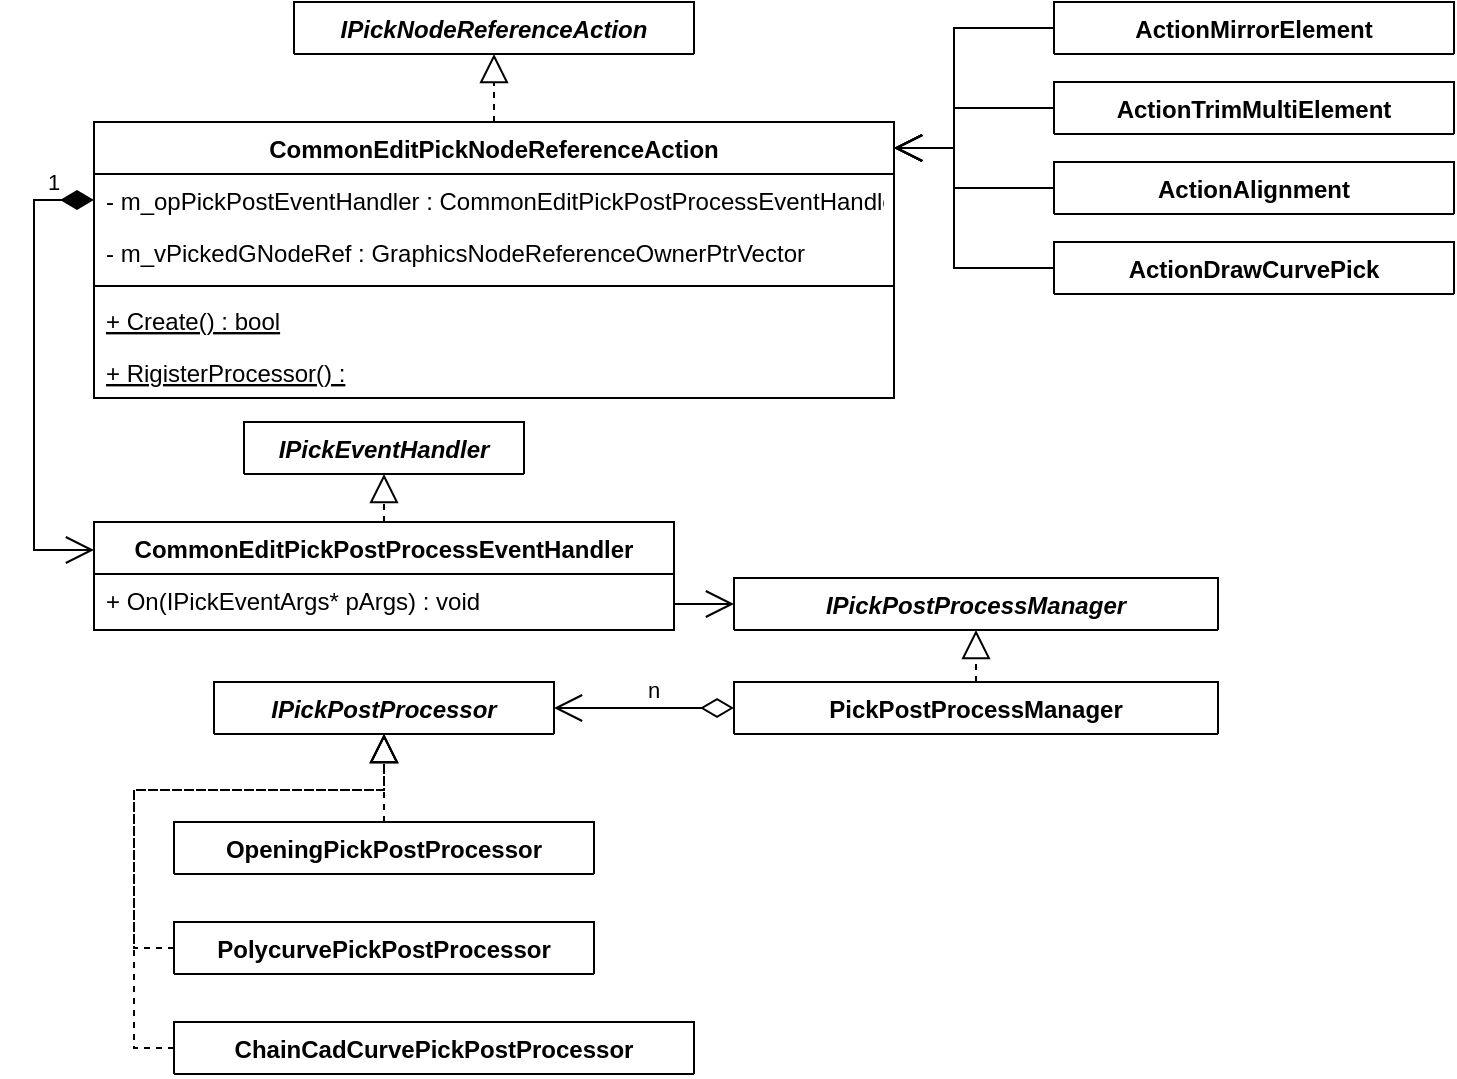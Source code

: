 <mxfile version="15.5.6" type="github" pages="2">
  <diagram id="C5RBs43oDa-KdzZeNtuy" name="Page-1">
    <mxGraphModel dx="1185" dy="623" grid="1" gridSize="10" guides="1" tooltips="1" connect="1" arrows="1" fold="1" page="1" pageScale="1" pageWidth="827" pageHeight="1169" math="0" shadow="0">
      <root>
        <mxCell id="WIyWlLk6GJQsqaUBKTNV-0" />
        <mxCell id="WIyWlLk6GJQsqaUBKTNV-1" parent="WIyWlLk6GJQsqaUBKTNV-0" />
        <mxCell id="zkfFHV4jXpPFQw0GAbJ--0" value="IPickNodeReferenceAction" style="swimlane;fontStyle=3;align=center;verticalAlign=top;childLayout=stackLayout;horizontal=1;startSize=26;horizontalStack=0;resizeParent=1;resizeLast=0;collapsible=1;marginBottom=0;rounded=0;shadow=0;strokeWidth=1;" parent="WIyWlLk6GJQsqaUBKTNV-1" vertex="1" collapsed="1">
          <mxGeometry x="180" y="120" width="200" height="26" as="geometry">
            <mxRectangle x="220" y="120" width="160" height="138" as="alternateBounds" />
          </mxGeometry>
        </mxCell>
        <mxCell id="zkfFHV4jXpPFQw0GAbJ--1" value="Name" style="text;align=left;verticalAlign=top;spacingLeft=4;spacingRight=4;overflow=hidden;rotatable=0;points=[[0,0.5],[1,0.5]];portConstraint=eastwest;" parent="zkfFHV4jXpPFQw0GAbJ--0" vertex="1">
          <mxGeometry y="26" width="200" height="26" as="geometry" />
        </mxCell>
        <mxCell id="zkfFHV4jXpPFQw0GAbJ--4" value="" style="line;html=1;strokeWidth=1;align=left;verticalAlign=middle;spacingTop=-1;spacingLeft=3;spacingRight=3;rotatable=0;labelPosition=right;points=[];portConstraint=eastwest;" parent="zkfFHV4jXpPFQw0GAbJ--0" vertex="1">
          <mxGeometry y="52" width="200" height="8" as="geometry" />
        </mxCell>
        <mxCell id="zkfFHV4jXpPFQw0GAbJ--5" value="Purchase Parking Pass" style="text;align=left;verticalAlign=top;spacingLeft=4;spacingRight=4;overflow=hidden;rotatable=0;points=[[0,0.5],[1,0.5]];portConstraint=eastwest;" parent="zkfFHV4jXpPFQw0GAbJ--0" vertex="1">
          <mxGeometry y="60" width="200" height="26" as="geometry" />
        </mxCell>
        <mxCell id="zkfFHV4jXpPFQw0GAbJ--6" value="CommonEditPickNodeReferenceAction" style="swimlane;fontStyle=1;align=center;verticalAlign=top;childLayout=stackLayout;horizontal=1;startSize=26;horizontalStack=0;resizeParent=1;resizeLast=0;collapsible=1;marginBottom=0;rounded=0;shadow=0;strokeWidth=1;" parent="WIyWlLk6GJQsqaUBKTNV-1" vertex="1">
          <mxGeometry x="80" y="180" width="400" height="138" as="geometry">
            <mxRectangle x="200" y="220" width="200" height="26" as="alternateBounds" />
          </mxGeometry>
        </mxCell>
        <mxCell id="zkfFHV4jXpPFQw0GAbJ--7" value="- m_opPickPostEventHandler : CommonEditPickPostProcessEventHandler" style="text;align=left;verticalAlign=top;spacingLeft=4;spacingRight=4;overflow=hidden;rotatable=0;points=[[0,0.5],[1,0.5]];portConstraint=eastwest;" parent="zkfFHV4jXpPFQw0GAbJ--6" vertex="1">
          <mxGeometry y="26" width="400" height="26" as="geometry" />
        </mxCell>
        <mxCell id="J0oaYAPU_-L1v4bQVUA5-4" value="- m_vPickedGNodeRef : GraphicsNodeReferenceOwnerPtrVector" style="text;align=left;verticalAlign=top;spacingLeft=4;spacingRight=4;overflow=hidden;rotatable=0;points=[[0,0.5],[1,0.5]];portConstraint=eastwest;" vertex="1" parent="zkfFHV4jXpPFQw0GAbJ--6">
          <mxGeometry y="52" width="400" height="26" as="geometry" />
        </mxCell>
        <mxCell id="zkfFHV4jXpPFQw0GAbJ--9" value="" style="line;html=1;strokeWidth=1;align=left;verticalAlign=middle;spacingTop=-1;spacingLeft=3;spacingRight=3;rotatable=0;labelPosition=right;points=[];portConstraint=eastwest;" parent="zkfFHV4jXpPFQw0GAbJ--6" vertex="1">
          <mxGeometry y="78" width="400" height="8" as="geometry" />
        </mxCell>
        <mxCell id="zkfFHV4jXpPFQw0GAbJ--10" value="+ Create() : bool" style="text;align=left;verticalAlign=top;spacingLeft=4;spacingRight=4;overflow=hidden;rotatable=0;points=[[0,0.5],[1,0.5]];portConstraint=eastwest;fontStyle=4" parent="zkfFHV4jXpPFQw0GAbJ--6" vertex="1">
          <mxGeometry y="86" width="400" height="26" as="geometry" />
        </mxCell>
        <mxCell id="Ch3S9O3G6ZBDTfe2Ftq7-0" value="+ RigisterProcessor() : " style="text;align=left;verticalAlign=top;spacingLeft=4;spacingRight=4;overflow=hidden;rotatable=0;points=[[0,0.5],[1,0.5]];portConstraint=eastwest;fontStyle=4" vertex="1" parent="zkfFHV4jXpPFQw0GAbJ--6">
          <mxGeometry y="112" width="400" height="26" as="geometry" />
        </mxCell>
        <mxCell id="zkfFHV4jXpPFQw0GAbJ--13" value="IPickPostProcessor" style="swimlane;fontStyle=3;align=center;verticalAlign=top;childLayout=stackLayout;horizontal=1;startSize=26;horizontalStack=0;resizeParent=1;resizeLast=0;collapsible=1;marginBottom=0;rounded=0;shadow=0;strokeWidth=1;" parent="WIyWlLk6GJQsqaUBKTNV-1" vertex="1" collapsed="1">
          <mxGeometry x="140" y="460" width="170" height="26" as="geometry">
            <mxRectangle x="330" y="360" width="160" height="70" as="alternateBounds" />
          </mxGeometry>
        </mxCell>
        <mxCell id="zkfFHV4jXpPFQw0GAbJ--14" value="Salary" style="text;align=left;verticalAlign=top;spacingLeft=4;spacingRight=4;overflow=hidden;rotatable=0;points=[[0,0.5],[1,0.5]];portConstraint=eastwest;" parent="zkfFHV4jXpPFQw0GAbJ--13" vertex="1">
          <mxGeometry y="26" width="170" height="26" as="geometry" />
        </mxCell>
        <mxCell id="zkfFHV4jXpPFQw0GAbJ--15" value="" style="line;html=1;strokeWidth=1;align=left;verticalAlign=middle;spacingTop=-1;spacingLeft=3;spacingRight=3;rotatable=0;labelPosition=right;points=[];portConstraint=eastwest;" parent="zkfFHV4jXpPFQw0GAbJ--13" vertex="1">
          <mxGeometry y="52" width="170" height="8" as="geometry" />
        </mxCell>
        <mxCell id="zkfFHV4jXpPFQw0GAbJ--17" value="IPickPostProcessManager" style="swimlane;fontStyle=3;align=center;verticalAlign=top;childLayout=stackLayout;horizontal=1;startSize=26;horizontalStack=0;resizeParent=1;resizeLast=0;collapsible=1;marginBottom=0;rounded=0;shadow=0;strokeWidth=1;" parent="WIyWlLk6GJQsqaUBKTNV-1" vertex="1" collapsed="1">
          <mxGeometry x="400" y="408" width="242" height="26" as="geometry">
            <mxRectangle x="570" y="310" width="160" height="216" as="alternateBounds" />
          </mxGeometry>
        </mxCell>
        <mxCell id="zkfFHV4jXpPFQw0GAbJ--18" value="Street" style="text;align=left;verticalAlign=top;spacingLeft=4;spacingRight=4;overflow=hidden;rotatable=0;points=[[0,0.5],[1,0.5]];portConstraint=eastwest;" parent="zkfFHV4jXpPFQw0GAbJ--17" vertex="1">
          <mxGeometry y="26" width="242" height="26" as="geometry" />
        </mxCell>
        <mxCell id="zkfFHV4jXpPFQw0GAbJ--22" value="Country" style="text;align=left;verticalAlign=top;spacingLeft=4;spacingRight=4;overflow=hidden;rotatable=0;points=[[0,0.5],[1,0.5]];portConstraint=eastwest;rounded=0;shadow=0;html=0;" parent="zkfFHV4jXpPFQw0GAbJ--17" vertex="1">
          <mxGeometry y="52" width="242" height="26" as="geometry" />
        </mxCell>
        <mxCell id="zkfFHV4jXpPFQw0GAbJ--23" value="" style="line;html=1;strokeWidth=1;align=left;verticalAlign=middle;spacingTop=-1;spacingLeft=3;spacingRight=3;rotatable=0;labelPosition=right;points=[];portConstraint=eastwest;" parent="zkfFHV4jXpPFQw0GAbJ--17" vertex="1">
          <mxGeometry y="78" width="242" height="8" as="geometry" />
        </mxCell>
        <mxCell id="zkfFHV4jXpPFQw0GAbJ--24" value="Validate" style="text;align=left;verticalAlign=top;spacingLeft=4;spacingRight=4;overflow=hidden;rotatable=0;points=[[0,0.5],[1,0.5]];portConstraint=eastwest;" parent="zkfFHV4jXpPFQw0GAbJ--17" vertex="1">
          <mxGeometry y="86" width="242" height="26" as="geometry" />
        </mxCell>
        <mxCell id="zkfFHV4jXpPFQw0GAbJ--25" value="Output As Label" style="text;align=left;verticalAlign=top;spacingLeft=4;spacingRight=4;overflow=hidden;rotatable=0;points=[[0,0.5],[1,0.5]];portConstraint=eastwest;" parent="zkfFHV4jXpPFQw0GAbJ--17" vertex="1">
          <mxGeometry y="112" width="242" height="26" as="geometry" />
        </mxCell>
        <mxCell id="OOC9lpMJYUZbqOaw8XCj-0" value="" style="endArrow=block;dashed=1;endFill=0;endSize=12;html=1;rounded=0;entryX=0.5;entryY=1;entryDx=0;entryDy=0;exitX=0.5;exitY=0;exitDx=0;exitDy=0;" edge="1" parent="WIyWlLk6GJQsqaUBKTNV-1" source="zkfFHV4jXpPFQw0GAbJ--6" target="zkfFHV4jXpPFQw0GAbJ--0">
          <mxGeometry width="160" relative="1" as="geometry">
            <mxPoint x="70" y="180" as="sourcePoint" />
            <mxPoint x="230" y="180" as="targetPoint" />
          </mxGeometry>
        </mxCell>
        <mxCell id="OOC9lpMJYUZbqOaw8XCj-1" value="IPickEventHandler" style="swimlane;fontStyle=3;align=center;verticalAlign=top;childLayout=stackLayout;horizontal=1;startSize=26;horizontalStack=0;resizeParent=1;resizeParentMax=0;resizeLast=0;collapsible=1;marginBottom=0;" vertex="1" collapsed="1" parent="WIyWlLk6GJQsqaUBKTNV-1">
          <mxGeometry x="155" y="330" width="140" height="26" as="geometry">
            <mxRectangle x="180" y="450" width="160" height="86" as="alternateBounds" />
          </mxGeometry>
        </mxCell>
        <mxCell id="OOC9lpMJYUZbqOaw8XCj-2" value="+ field: type" style="text;strokeColor=none;fillColor=none;align=left;verticalAlign=top;spacingLeft=4;spacingRight=4;overflow=hidden;rotatable=0;points=[[0,0.5],[1,0.5]];portConstraint=eastwest;" vertex="1" parent="OOC9lpMJYUZbqOaw8XCj-1">
          <mxGeometry y="26" width="140" height="26" as="geometry" />
        </mxCell>
        <mxCell id="OOC9lpMJYUZbqOaw8XCj-3" value="" style="line;strokeWidth=1;fillColor=none;align=left;verticalAlign=middle;spacingTop=-1;spacingLeft=3;spacingRight=3;rotatable=0;labelPosition=right;points=[];portConstraint=eastwest;" vertex="1" parent="OOC9lpMJYUZbqOaw8XCj-1">
          <mxGeometry y="52" width="140" height="8" as="geometry" />
        </mxCell>
        <mxCell id="OOC9lpMJYUZbqOaw8XCj-4" value="+ method(type): type" style="text;strokeColor=none;fillColor=none;align=left;verticalAlign=top;spacingLeft=4;spacingRight=4;overflow=hidden;rotatable=0;points=[[0,0.5],[1,0.5]];portConstraint=eastwest;" vertex="1" parent="OOC9lpMJYUZbqOaw8XCj-1">
          <mxGeometry y="60" width="140" height="26" as="geometry" />
        </mxCell>
        <mxCell id="OOC9lpMJYUZbqOaw8XCj-5" value="CommonEditPickPostProcessEventHandler" style="swimlane;fontStyle=1;align=center;verticalAlign=top;childLayout=stackLayout;horizontal=1;startSize=26;horizontalStack=0;resizeParent=1;resizeLast=0;collapsible=1;marginBottom=0;rounded=0;shadow=0;strokeWidth=1;" vertex="1" parent="WIyWlLk6GJQsqaUBKTNV-1">
          <mxGeometry x="80" y="380" width="290" height="54" as="geometry">
            <mxRectangle x="570" y="206" width="290" height="26" as="alternateBounds" />
          </mxGeometry>
        </mxCell>
        <mxCell id="OOC9lpMJYUZbqOaw8XCj-6" value="+ On(IPickEventArgs* pArgs) : void" style="text;align=left;verticalAlign=top;spacingLeft=4;spacingRight=4;overflow=hidden;rotatable=0;points=[[0,0.5],[1,0.5]];portConstraint=eastwest;" vertex="1" parent="OOC9lpMJYUZbqOaw8XCj-5">
          <mxGeometry y="26" width="290" height="26" as="geometry" />
        </mxCell>
        <mxCell id="OOC9lpMJYUZbqOaw8XCj-11" value="" style="endArrow=block;dashed=1;endFill=0;endSize=12;html=1;rounded=0;entryX=0.5;entryY=1;entryDx=0;entryDy=0;exitX=0.5;exitY=0;exitDx=0;exitDy=0;" edge="1" parent="WIyWlLk6GJQsqaUBKTNV-1" source="OOC9lpMJYUZbqOaw8XCj-5" target="OOC9lpMJYUZbqOaw8XCj-1">
          <mxGeometry width="160" relative="1" as="geometry">
            <mxPoint x="1" y="340" as="sourcePoint" />
            <mxPoint x="161" y="340" as="targetPoint" />
          </mxGeometry>
        </mxCell>
        <mxCell id="OOC9lpMJYUZbqOaw8XCj-12" value="OpeningPickPostProcessor" style="swimlane;fontStyle=1;align=center;verticalAlign=top;childLayout=stackLayout;horizontal=1;startSize=26;horizontalStack=0;resizeParent=1;resizeLast=0;collapsible=1;marginBottom=0;rounded=0;shadow=0;strokeWidth=1;" vertex="1" collapsed="1" parent="WIyWlLk6GJQsqaUBKTNV-1">
          <mxGeometry x="120" y="530" width="210" height="26" as="geometry">
            <mxRectangle x="330" y="360" width="160" height="70" as="alternateBounds" />
          </mxGeometry>
        </mxCell>
        <mxCell id="OOC9lpMJYUZbqOaw8XCj-13" value="Salary" style="text;align=left;verticalAlign=top;spacingLeft=4;spacingRight=4;overflow=hidden;rotatable=0;points=[[0,0.5],[1,0.5]];portConstraint=eastwest;" vertex="1" parent="OOC9lpMJYUZbqOaw8XCj-12">
          <mxGeometry y="26" width="210" height="26" as="geometry" />
        </mxCell>
        <mxCell id="OOC9lpMJYUZbqOaw8XCj-14" value="" style="line;html=1;strokeWidth=1;align=left;verticalAlign=middle;spacingTop=-1;spacingLeft=3;spacingRight=3;rotatable=0;labelPosition=right;points=[];portConstraint=eastwest;" vertex="1" parent="OOC9lpMJYUZbqOaw8XCj-12">
          <mxGeometry y="52" width="210" height="8" as="geometry" />
        </mxCell>
        <mxCell id="OOC9lpMJYUZbqOaw8XCj-15" value="PolycurvePickPostProcessor" style="swimlane;fontStyle=1;align=center;verticalAlign=top;childLayout=stackLayout;horizontal=1;startSize=26;horizontalStack=0;resizeParent=1;resizeLast=0;collapsible=1;marginBottom=0;rounded=0;shadow=0;strokeWidth=1;" vertex="1" collapsed="1" parent="WIyWlLk6GJQsqaUBKTNV-1">
          <mxGeometry x="120" y="580" width="210" height="26" as="geometry">
            <mxRectangle x="330" y="360" width="160" height="70" as="alternateBounds" />
          </mxGeometry>
        </mxCell>
        <mxCell id="OOC9lpMJYUZbqOaw8XCj-16" value="Salary" style="text;align=left;verticalAlign=top;spacingLeft=4;spacingRight=4;overflow=hidden;rotatable=0;points=[[0,0.5],[1,0.5]];portConstraint=eastwest;" vertex="1" parent="OOC9lpMJYUZbqOaw8XCj-15">
          <mxGeometry y="26" width="210" height="26" as="geometry" />
        </mxCell>
        <mxCell id="OOC9lpMJYUZbqOaw8XCj-17" value="" style="line;html=1;strokeWidth=1;align=left;verticalAlign=middle;spacingTop=-1;spacingLeft=3;spacingRight=3;rotatable=0;labelPosition=right;points=[];portConstraint=eastwest;" vertex="1" parent="OOC9lpMJYUZbqOaw8XCj-15">
          <mxGeometry y="52" width="210" height="8" as="geometry" />
        </mxCell>
        <mxCell id="OOC9lpMJYUZbqOaw8XCj-18" value="ChainCadCurvePickPostProcessor" style="swimlane;fontStyle=1;align=center;verticalAlign=top;childLayout=stackLayout;horizontal=1;startSize=26;horizontalStack=0;resizeParent=1;resizeLast=0;collapsible=1;marginBottom=0;rounded=0;shadow=0;strokeWidth=1;" vertex="1" collapsed="1" parent="WIyWlLk6GJQsqaUBKTNV-1">
          <mxGeometry x="120" y="630" width="260" height="26" as="geometry">
            <mxRectangle x="330" y="360" width="160" height="70" as="alternateBounds" />
          </mxGeometry>
        </mxCell>
        <mxCell id="OOC9lpMJYUZbqOaw8XCj-19" value="Salary" style="text;align=left;verticalAlign=top;spacingLeft=4;spacingRight=4;overflow=hidden;rotatable=0;points=[[0,0.5],[1,0.5]];portConstraint=eastwest;" vertex="1" parent="OOC9lpMJYUZbqOaw8XCj-18">
          <mxGeometry y="26" width="260" height="26" as="geometry" />
        </mxCell>
        <mxCell id="OOC9lpMJYUZbqOaw8XCj-20" value="" style="line;html=1;strokeWidth=1;align=left;verticalAlign=middle;spacingTop=-1;spacingLeft=3;spacingRight=3;rotatable=0;labelPosition=right;points=[];portConstraint=eastwest;" vertex="1" parent="OOC9lpMJYUZbqOaw8XCj-18">
          <mxGeometry y="52" width="260" height="8" as="geometry" />
        </mxCell>
        <mxCell id="OOC9lpMJYUZbqOaw8XCj-21" value="" style="endArrow=block;dashed=1;endFill=0;endSize=12;html=1;rounded=0;entryX=0.5;entryY=1;entryDx=0;entryDy=0;exitX=0.5;exitY=0;exitDx=0;exitDy=0;" edge="1" parent="WIyWlLk6GJQsqaUBKTNV-1" source="OOC9lpMJYUZbqOaw8XCj-12" target="zkfFHV4jXpPFQw0GAbJ--13">
          <mxGeometry width="160" relative="1" as="geometry">
            <mxPoint x="-40" y="520" as="sourcePoint" />
            <mxPoint x="120" y="520" as="targetPoint" />
          </mxGeometry>
        </mxCell>
        <mxCell id="OOC9lpMJYUZbqOaw8XCj-22" value="" style="endArrow=block;dashed=1;endFill=0;endSize=12;html=1;rounded=0;exitX=0;exitY=0.5;exitDx=0;exitDy=0;entryX=0.5;entryY=1;entryDx=0;entryDy=0;" edge="1" parent="WIyWlLk6GJQsqaUBKTNV-1" source="OOC9lpMJYUZbqOaw8XCj-15" target="zkfFHV4jXpPFQw0GAbJ--13">
          <mxGeometry width="160" relative="1" as="geometry">
            <mxPoint x="-40" y="550" as="sourcePoint" />
            <mxPoint x="120" y="550" as="targetPoint" />
            <Array as="points">
              <mxPoint x="100" y="593" />
              <mxPoint x="100" y="514" />
              <mxPoint x="225" y="514" />
            </Array>
          </mxGeometry>
        </mxCell>
        <mxCell id="OOC9lpMJYUZbqOaw8XCj-23" value="" style="endArrow=block;dashed=1;endFill=0;endSize=12;html=1;rounded=0;entryX=0.5;entryY=1;entryDx=0;entryDy=0;exitX=0;exitY=0.5;exitDx=0;exitDy=0;" edge="1" parent="WIyWlLk6GJQsqaUBKTNV-1" source="OOC9lpMJYUZbqOaw8XCj-18" target="zkfFHV4jXpPFQw0GAbJ--13">
          <mxGeometry width="160" relative="1" as="geometry">
            <mxPoint x="-110" y="530" as="sourcePoint" />
            <mxPoint x="230" y="490" as="targetPoint" />
            <Array as="points">
              <mxPoint x="100" y="643" />
              <mxPoint x="100" y="514" />
              <mxPoint x="225" y="514" />
            </Array>
          </mxGeometry>
        </mxCell>
        <mxCell id="OOC9lpMJYUZbqOaw8XCj-24" value="PickPostProcessManager" style="swimlane;fontStyle=1;align=center;verticalAlign=top;childLayout=stackLayout;horizontal=1;startSize=26;horizontalStack=0;resizeParent=1;resizeLast=0;collapsible=1;marginBottom=0;rounded=0;shadow=0;strokeWidth=1;" vertex="1" collapsed="1" parent="WIyWlLk6GJQsqaUBKTNV-1">
          <mxGeometry x="400" y="460" width="242" height="26" as="geometry">
            <mxRectangle x="570" y="310" width="160" height="216" as="alternateBounds" />
          </mxGeometry>
        </mxCell>
        <mxCell id="OOC9lpMJYUZbqOaw8XCj-25" value="Street" style="text;align=left;verticalAlign=top;spacingLeft=4;spacingRight=4;overflow=hidden;rotatable=0;points=[[0,0.5],[1,0.5]];portConstraint=eastwest;" vertex="1" parent="OOC9lpMJYUZbqOaw8XCj-24">
          <mxGeometry y="26" width="242" height="26" as="geometry" />
        </mxCell>
        <mxCell id="OOC9lpMJYUZbqOaw8XCj-26" value="Country" style="text;align=left;verticalAlign=top;spacingLeft=4;spacingRight=4;overflow=hidden;rotatable=0;points=[[0,0.5],[1,0.5]];portConstraint=eastwest;rounded=0;shadow=0;html=0;" vertex="1" parent="OOC9lpMJYUZbqOaw8XCj-24">
          <mxGeometry y="52" width="242" height="26" as="geometry" />
        </mxCell>
        <mxCell id="OOC9lpMJYUZbqOaw8XCj-27" value="" style="line;html=1;strokeWidth=1;align=left;verticalAlign=middle;spacingTop=-1;spacingLeft=3;spacingRight=3;rotatable=0;labelPosition=right;points=[];portConstraint=eastwest;" vertex="1" parent="OOC9lpMJYUZbqOaw8XCj-24">
          <mxGeometry y="78" width="242" height="8" as="geometry" />
        </mxCell>
        <mxCell id="OOC9lpMJYUZbqOaw8XCj-28" value="Validate" style="text;align=left;verticalAlign=top;spacingLeft=4;spacingRight=4;overflow=hidden;rotatable=0;points=[[0,0.5],[1,0.5]];portConstraint=eastwest;" vertex="1" parent="OOC9lpMJYUZbqOaw8XCj-24">
          <mxGeometry y="86" width="242" height="26" as="geometry" />
        </mxCell>
        <mxCell id="OOC9lpMJYUZbqOaw8XCj-29" value="Output As Label" style="text;align=left;verticalAlign=top;spacingLeft=4;spacingRight=4;overflow=hidden;rotatable=0;points=[[0,0.5],[1,0.5]];portConstraint=eastwest;" vertex="1" parent="OOC9lpMJYUZbqOaw8XCj-24">
          <mxGeometry y="112" width="242" height="26" as="geometry" />
        </mxCell>
        <mxCell id="OOC9lpMJYUZbqOaw8XCj-31" value="" style="endArrow=block;dashed=1;endFill=0;endSize=12;html=1;rounded=0;entryX=0.5;entryY=1;entryDx=0;entryDy=0;exitX=0.5;exitY=0;exitDx=0;exitDy=0;" edge="1" parent="WIyWlLk6GJQsqaUBKTNV-1" source="OOC9lpMJYUZbqOaw8XCj-24" target="zkfFHV4jXpPFQw0GAbJ--17">
          <mxGeometry width="160" relative="1" as="geometry">
            <mxPoint x="480" y="550" as="sourcePoint" />
            <mxPoint x="640" y="550" as="targetPoint" />
          </mxGeometry>
        </mxCell>
        <mxCell id="OOC9lpMJYUZbqOaw8XCj-33" value="" style="endArrow=open;endFill=1;endSize=12;html=1;rounded=0;entryX=0;entryY=0.5;entryDx=0;entryDy=0;" edge="1" parent="WIyWlLk6GJQsqaUBKTNV-1" target="zkfFHV4jXpPFQw0GAbJ--17">
          <mxGeometry width="160" relative="1" as="geometry">
            <mxPoint x="370" y="421" as="sourcePoint" />
            <mxPoint x="260" y="454" as="targetPoint" />
          </mxGeometry>
        </mxCell>
        <mxCell id="OOC9lpMJYUZbqOaw8XCj-36" value="n" style="endArrow=open;html=1;endSize=12;startArrow=diamondThin;startSize=14;startFill=0;edgeStyle=orthogonalEdgeStyle;align=left;verticalAlign=bottom;rounded=0;entryX=1;entryY=0.5;entryDx=0;entryDy=0;exitX=0;exitY=0.5;exitDx=0;exitDy=0;" edge="1" parent="WIyWlLk6GJQsqaUBKTNV-1" source="OOC9lpMJYUZbqOaw8XCj-24" target="zkfFHV4jXpPFQw0GAbJ--13">
          <mxGeometry relative="1" as="geometry">
            <mxPoint x="390" y="524" as="sourcePoint" />
            <mxPoint x="590" y="534" as="targetPoint" />
            <mxPoint as="offset" />
          </mxGeometry>
        </mxCell>
        <mxCell id="OOC9lpMJYUZbqOaw8XCj-37" value="1" style="endArrow=open;html=1;endSize=12;startArrow=diamondThin;startSize=14;startFill=1;edgeStyle=orthogonalEdgeStyle;align=left;verticalAlign=bottom;rounded=0;exitX=0;exitY=0.5;exitDx=0;exitDy=0;entryX=0;entryY=0.25;entryDx=0;entryDy=0;" edge="1" parent="WIyWlLk6GJQsqaUBKTNV-1" source="zkfFHV4jXpPFQw0GAbJ--7" target="OOC9lpMJYUZbqOaw8XCj-5">
          <mxGeometry x="-0.789" relative="1" as="geometry">
            <mxPoint x="390" y="300" as="sourcePoint" />
            <mxPoint x="20" y="380" as="targetPoint" />
            <Array as="points">
              <mxPoint x="50" y="219" />
              <mxPoint x="50" y="394" />
              <mxPoint x="80" y="394" />
            </Array>
            <mxPoint as="offset" />
          </mxGeometry>
        </mxCell>
        <mxCell id="J0oaYAPU_-L1v4bQVUA5-5" value="ActionMirrorElement" style="swimlane;fontStyle=1;align=center;verticalAlign=top;childLayout=stackLayout;horizontal=1;startSize=26;horizontalStack=0;resizeParent=1;resizeLast=0;collapsible=1;marginBottom=0;rounded=0;shadow=0;strokeWidth=1;" vertex="1" collapsed="1" parent="WIyWlLk6GJQsqaUBKTNV-1">
          <mxGeometry x="560" y="120" width="200" height="26" as="geometry">
            <mxRectangle x="560" y="120" width="160" height="90" as="alternateBounds" />
          </mxGeometry>
        </mxCell>
        <mxCell id="J0oaYAPU_-L1v4bQVUA5-6" value="Name" style="text;align=left;verticalAlign=top;spacingLeft=4;spacingRight=4;overflow=hidden;rotatable=0;points=[[0,0.5],[1,0.5]];portConstraint=eastwest;" vertex="1" parent="J0oaYAPU_-L1v4bQVUA5-5">
          <mxGeometry y="26" width="200" height="26" as="geometry" />
        </mxCell>
        <mxCell id="J0oaYAPU_-L1v4bQVUA5-7" value="" style="line;html=1;strokeWidth=1;align=left;verticalAlign=middle;spacingTop=-1;spacingLeft=3;spacingRight=3;rotatable=0;labelPosition=right;points=[];portConstraint=eastwest;" vertex="1" parent="J0oaYAPU_-L1v4bQVUA5-5">
          <mxGeometry y="52" width="200" height="8" as="geometry" />
        </mxCell>
        <mxCell id="J0oaYAPU_-L1v4bQVUA5-8" value="Purchase Parking Pass" style="text;align=left;verticalAlign=top;spacingLeft=4;spacingRight=4;overflow=hidden;rotatable=0;points=[[0,0.5],[1,0.5]];portConstraint=eastwest;" vertex="1" parent="J0oaYAPU_-L1v4bQVUA5-5">
          <mxGeometry y="60" width="200" height="26" as="geometry" />
        </mxCell>
        <mxCell id="J0oaYAPU_-L1v4bQVUA5-9" value="ActionTrimMultiElement" style="swimlane;fontStyle=1;align=center;verticalAlign=top;childLayout=stackLayout;horizontal=1;startSize=26;horizontalStack=0;resizeParent=1;resizeLast=0;collapsible=1;marginBottom=0;rounded=0;shadow=0;strokeWidth=1;" vertex="1" collapsed="1" parent="WIyWlLk6GJQsqaUBKTNV-1">
          <mxGeometry x="560" y="160" width="200" height="26" as="geometry">
            <mxRectangle x="560" y="120" width="160" height="90" as="alternateBounds" />
          </mxGeometry>
        </mxCell>
        <mxCell id="J0oaYAPU_-L1v4bQVUA5-10" value="Name" style="text;align=left;verticalAlign=top;spacingLeft=4;spacingRight=4;overflow=hidden;rotatable=0;points=[[0,0.5],[1,0.5]];portConstraint=eastwest;" vertex="1" parent="J0oaYAPU_-L1v4bQVUA5-9">
          <mxGeometry y="26" width="200" height="26" as="geometry" />
        </mxCell>
        <mxCell id="J0oaYAPU_-L1v4bQVUA5-11" value="" style="line;html=1;strokeWidth=1;align=left;verticalAlign=middle;spacingTop=-1;spacingLeft=3;spacingRight=3;rotatable=0;labelPosition=right;points=[];portConstraint=eastwest;" vertex="1" parent="J0oaYAPU_-L1v4bQVUA5-9">
          <mxGeometry y="52" width="200" height="8" as="geometry" />
        </mxCell>
        <mxCell id="J0oaYAPU_-L1v4bQVUA5-12" value="Purchase Parking Pass" style="text;align=left;verticalAlign=top;spacingLeft=4;spacingRight=4;overflow=hidden;rotatable=0;points=[[0,0.5],[1,0.5]];portConstraint=eastwest;" vertex="1" parent="J0oaYAPU_-L1v4bQVUA5-9">
          <mxGeometry y="60" width="200" height="26" as="geometry" />
        </mxCell>
        <mxCell id="J0oaYAPU_-L1v4bQVUA5-13" value="ActionDrawCurvePick" style="swimlane;fontStyle=1;align=center;verticalAlign=top;childLayout=stackLayout;horizontal=1;startSize=26;horizontalStack=0;resizeParent=1;resizeLast=0;collapsible=1;marginBottom=0;rounded=0;shadow=0;strokeWidth=1;" vertex="1" collapsed="1" parent="WIyWlLk6GJQsqaUBKTNV-1">
          <mxGeometry x="560" y="240" width="200" height="26" as="geometry">
            <mxRectangle x="560" y="120" width="160" height="90" as="alternateBounds" />
          </mxGeometry>
        </mxCell>
        <mxCell id="J0oaYAPU_-L1v4bQVUA5-14" value="Name" style="text;align=left;verticalAlign=top;spacingLeft=4;spacingRight=4;overflow=hidden;rotatable=0;points=[[0,0.5],[1,0.5]];portConstraint=eastwest;" vertex="1" parent="J0oaYAPU_-L1v4bQVUA5-13">
          <mxGeometry y="26" width="200" height="26" as="geometry" />
        </mxCell>
        <mxCell id="J0oaYAPU_-L1v4bQVUA5-15" value="" style="line;html=1;strokeWidth=1;align=left;verticalAlign=middle;spacingTop=-1;spacingLeft=3;spacingRight=3;rotatable=0;labelPosition=right;points=[];portConstraint=eastwest;" vertex="1" parent="J0oaYAPU_-L1v4bQVUA5-13">
          <mxGeometry y="52" width="200" height="8" as="geometry" />
        </mxCell>
        <mxCell id="J0oaYAPU_-L1v4bQVUA5-16" value="Purchase Parking Pass" style="text;align=left;verticalAlign=top;spacingLeft=4;spacingRight=4;overflow=hidden;rotatable=0;points=[[0,0.5],[1,0.5]];portConstraint=eastwest;" vertex="1" parent="J0oaYAPU_-L1v4bQVUA5-13">
          <mxGeometry y="60" width="200" height="26" as="geometry" />
        </mxCell>
        <mxCell id="J0oaYAPU_-L1v4bQVUA5-17" value="ActionAlignment" style="swimlane;fontStyle=1;align=center;verticalAlign=top;childLayout=stackLayout;horizontal=1;startSize=26;horizontalStack=0;resizeParent=1;resizeLast=0;collapsible=1;marginBottom=0;rounded=0;shadow=0;strokeWidth=1;" vertex="1" collapsed="1" parent="WIyWlLk6GJQsqaUBKTNV-1">
          <mxGeometry x="560" y="200" width="200" height="26" as="geometry">
            <mxRectangle x="560" y="120" width="160" height="90" as="alternateBounds" />
          </mxGeometry>
        </mxCell>
        <mxCell id="J0oaYAPU_-L1v4bQVUA5-18" value="Name" style="text;align=left;verticalAlign=top;spacingLeft=4;spacingRight=4;overflow=hidden;rotatable=0;points=[[0,0.5],[1,0.5]];portConstraint=eastwest;" vertex="1" parent="J0oaYAPU_-L1v4bQVUA5-17">
          <mxGeometry y="26" width="200" height="26" as="geometry" />
        </mxCell>
        <mxCell id="J0oaYAPU_-L1v4bQVUA5-19" value="" style="line;html=1;strokeWidth=1;align=left;verticalAlign=middle;spacingTop=-1;spacingLeft=3;spacingRight=3;rotatable=0;labelPosition=right;points=[];portConstraint=eastwest;" vertex="1" parent="J0oaYAPU_-L1v4bQVUA5-17">
          <mxGeometry y="52" width="200" height="8" as="geometry" />
        </mxCell>
        <mxCell id="J0oaYAPU_-L1v4bQVUA5-20" value="Purchase Parking Pass" style="text;align=left;verticalAlign=top;spacingLeft=4;spacingRight=4;overflow=hidden;rotatable=0;points=[[0,0.5],[1,0.5]];portConstraint=eastwest;" vertex="1" parent="J0oaYAPU_-L1v4bQVUA5-17">
          <mxGeometry y="60" width="200" height="26" as="geometry" />
        </mxCell>
        <mxCell id="J0oaYAPU_-L1v4bQVUA5-21" value="" style="endArrow=open;endFill=1;endSize=12;html=1;rounded=0;exitX=0;exitY=0.5;exitDx=0;exitDy=0;" edge="1" parent="WIyWlLk6GJQsqaUBKTNV-1" source="J0oaYAPU_-L1v4bQVUA5-17">
          <mxGeometry width="160" relative="1" as="geometry">
            <mxPoint x="450" y="80" as="sourcePoint" />
            <mxPoint x="480" y="193" as="targetPoint" />
            <Array as="points">
              <mxPoint x="510" y="213" />
              <mxPoint x="510" y="193" />
            </Array>
          </mxGeometry>
        </mxCell>
        <mxCell id="J0oaYAPU_-L1v4bQVUA5-22" value="" style="endArrow=open;endFill=1;endSize=12;html=1;rounded=0;exitX=0;exitY=0.5;exitDx=0;exitDy=0;" edge="1" parent="WIyWlLk6GJQsqaUBKTNV-1" source="J0oaYAPU_-L1v4bQVUA5-9">
          <mxGeometry width="160" relative="1" as="geometry">
            <mxPoint x="560" y="133" as="sourcePoint" />
            <mxPoint x="480" y="193" as="targetPoint" />
            <Array as="points">
              <mxPoint x="510" y="173" />
              <mxPoint x="510" y="193" />
            </Array>
          </mxGeometry>
        </mxCell>
        <mxCell id="J0oaYAPU_-L1v4bQVUA5-23" value="" style="endArrow=open;endFill=1;endSize=12;html=1;rounded=0;exitX=0;exitY=0.5;exitDx=0;exitDy=0;" edge="1" parent="WIyWlLk6GJQsqaUBKTNV-1" source="J0oaYAPU_-L1v4bQVUA5-5">
          <mxGeometry width="160" relative="1" as="geometry">
            <mxPoint x="450" y="80" as="sourcePoint" />
            <mxPoint x="480" y="193" as="targetPoint" />
            <Array as="points">
              <mxPoint x="510" y="133" />
              <mxPoint x="510" y="193" />
            </Array>
          </mxGeometry>
        </mxCell>
        <mxCell id="J0oaYAPU_-L1v4bQVUA5-24" value="" style="endArrow=open;endFill=1;endSize=12;html=1;rounded=0;exitX=0;exitY=0.5;exitDx=0;exitDy=0;" edge="1" parent="WIyWlLk6GJQsqaUBKTNV-1" source="J0oaYAPU_-L1v4bQVUA5-13">
          <mxGeometry width="160" relative="1" as="geometry">
            <mxPoint x="450" y="80" as="sourcePoint" />
            <mxPoint x="480" y="193" as="targetPoint" />
            <Array as="points">
              <mxPoint x="510" y="253" />
              <mxPoint x="510" y="193" />
            </Array>
          </mxGeometry>
        </mxCell>
      </root>
    </mxGraphModel>
  </diagram>
  <diagram id="dLtSB1IRBkr97bLhCCUL" name="Page-2">
    <mxGraphModel dx="2031" dy="1069" grid="1" gridSize="10" guides="1" tooltips="1" connect="1" arrows="1" fold="1" page="1" pageScale="1" pageWidth="827" pageHeight="1169" math="0" shadow="0">
      <root>
        <mxCell id="0_LXd3zXh57d5PQR54Dv-0" />
        <mxCell id="0_LXd3zXh57d5PQR54Dv-1" parent="0_LXd3zXh57d5PQR54Dv-0" />
        <mxCell id="D6H5FU00CzbuNYimZ6kx-1" value="" style="edgeStyle=orthogonalEdgeStyle;rounded=0;orthogonalLoop=1;jettySize=auto;html=1;" edge="1" parent="0_LXd3zXh57d5PQR54Dv-1" source="vUnv-Rx415G4xqLDOpbj-0" target="D6H5FU00CzbuNYimZ6kx-0">
          <mxGeometry relative="1" as="geometry" />
        </mxCell>
        <mxCell id="vUnv-Rx415G4xqLDOpbj-0" value="ActionDrawCurvePick 内开启 拾取Action" style="rounded=1;whiteSpace=wrap;html=1;" vertex="1" parent="0_LXd3zXh57d5PQR54Dv-1">
          <mxGeometry x="330" y="510" width="210" height="60" as="geometry" />
        </mxCell>
        <mxCell id="D6H5FU00CzbuNYimZ6kx-3" value="" style="edgeStyle=orthogonalEdgeStyle;rounded=0;orthogonalLoop=1;jettySize=auto;html=1;" edge="1" parent="0_LXd3zXh57d5PQR54Dv-1" source="D6H5FU00CzbuNYimZ6kx-0" target="D6H5FU00CzbuNYimZ6kx-2">
          <mxGeometry relative="1" as="geometry" />
        </mxCell>
        <mxCell id="D6H5FU00CzbuNYimZ6kx-0" value="hover到cad线，进入pickposteventhandle" style="whiteSpace=wrap;html=1;rounded=1;" vertex="1" parent="0_LXd3zXh57d5PQR54Dv-1">
          <mxGeometry x="330" y="650" width="210" height="60" as="geometry" />
        </mxCell>
        <mxCell id="D6H5FU00CzbuNYimZ6kx-5" value="" style="edgeStyle=orthogonalEdgeStyle;rounded=0;orthogonalLoop=1;jettySize=auto;html=1;" edge="1" parent="0_LXd3zXh57d5PQR54Dv-1" source="D6H5FU00CzbuNYimZ6kx-2" target="D6H5FU00CzbuNYimZ6kx-4">
          <mxGeometry relative="1" as="geometry" />
        </mxCell>
        <mxCell id="D6H5FU00CzbuNYimZ6kx-2" value="通过CAD线的GNodeRef，拿到CADElement，拿到所有的CAD线和拾取到的CAD线" style="whiteSpace=wrap;html=1;rounded=1;" vertex="1" parent="0_LXd3zXh57d5PQR54Dv-1">
          <mxGeometry x="320" y="790" width="230" height="70" as="geometry" />
        </mxCell>
        <mxCell id="D6H5FU00CzbuNYimZ6kx-7" value="" style="edgeStyle=orthogonalEdgeStyle;rounded=0;orthogonalLoop=1;jettySize=auto;html=1;" edge="1" parent="0_LXd3zXh57d5PQR54Dv-1" source="D6H5FU00CzbuNYimZ6kx-4" target="D6H5FU00CzbuNYimZ6kx-6">
          <mxGeometry relative="1" as="geometry" />
        </mxCell>
        <mxCell id="D6H5FU00CzbuNYimZ6kx-4" value="从所有的CAD线里面筛选同颜色、同图层的CAD线" style="whiteSpace=wrap;html=1;rounded=1;" vertex="1" parent="0_LXd3zXh57d5PQR54Dv-1">
          <mxGeometry x="320" y="945" width="230" height="60" as="geometry" />
        </mxCell>
        <mxCell id="D6H5FU00CzbuNYimZ6kx-9" value="" style="edgeStyle=orthogonalEdgeStyle;rounded=0;orthogonalLoop=1;jettySize=auto;html=1;" edge="1" parent="0_LXd3zXh57d5PQR54Dv-1" source="D6H5FU00CzbuNYimZ6kx-6" target="D6H5FU00CzbuNYimZ6kx-8">
          <mxGeometry relative="1" as="geometry" />
        </mxCell>
        <mxCell id="fgb4fVBcGbOOFZxr0xIn-1" value="" style="edgeStyle=orthogonalEdgeStyle;rounded=0;orthogonalLoop=1;jettySize=auto;html=1;" edge="1" parent="0_LXd3zXh57d5PQR54Dv-1" source="D6H5FU00CzbuNYimZ6kx-6" target="fgb4fVBcGbOOFZxr0xIn-0">
          <mxGeometry relative="1" as="geometry" />
        </mxCell>
        <mxCell id="D6H5FU00CzbuNYimZ6kx-6" value="给过滤后的CAD线建立连接关系" style="whiteSpace=wrap;html=1;rounded=1;" vertex="1" parent="0_LXd3zXh57d5PQR54Dv-1">
          <mxGeometry x="375" y="1085" width="120" height="60" as="geometry" />
        </mxCell>
        <mxCell id="D6H5FU00CzbuNYimZ6kx-11" value="" style="edgeStyle=orthogonalEdgeStyle;rounded=0;orthogonalLoop=1;jettySize=auto;html=1;" edge="1" parent="0_LXd3zXh57d5PQR54Dv-1" source="D6H5FU00CzbuNYimZ6kx-8" target="D6H5FU00CzbuNYimZ6kx-10">
          <mxGeometry relative="1" as="geometry" />
        </mxCell>
        <mxCell id="D6H5FU00CzbuNYimZ6kx-8" value="&lt;div&gt;DFS遍历所有的CAD线，查找到环和非环的所有路径（包含被拾取到的CAD线）&lt;/div&gt;&lt;div&gt;为了提高性能，随DFS递归深度和结果的数目加以控制&lt;br&gt;&lt;/div&gt;" style="whiteSpace=wrap;html=1;rounded=1;align=center;" vertex="1" parent="0_LXd3zXh57d5PQR54Dv-1">
          <mxGeometry x="320" y="1225" width="230" height="85" as="geometry" />
        </mxCell>
        <mxCell id="D6H5FU00CzbuNYimZ6kx-13" value="" style="edgeStyle=orthogonalEdgeStyle;rounded=0;orthogonalLoop=1;jettySize=auto;html=1;" edge="1" parent="0_LXd3zXh57d5PQR54Dv-1" source="D6H5FU00CzbuNYimZ6kx-10" target="D6H5FU00CzbuNYimZ6kx-12">
          <mxGeometry relative="1" as="geometry" />
        </mxCell>
        <mxCell id="D6H5FU00CzbuNYimZ6kx-10" value="&lt;div&gt;路径去重&lt;br&gt;&lt;/div&gt;&lt;div&gt;把指定数目的封闭路径按照面积降序&lt;/div&gt;&lt;div&gt;把指定数目的开放路径按照长度降序&lt;/div&gt;" style="whiteSpace=wrap;html=1;rounded=1;" vertex="1" parent="0_LXd3zXh57d5PQR54Dv-1">
          <mxGeometry x="320" y="1402.5" width="230" height="60" as="geometry" />
        </mxCell>
        <mxCell id="D6H5FU00CzbuNYimZ6kx-12" value="用开放路径和封闭路径的GNode创建GNodeRef，加入拾取候选集" style="whiteSpace=wrap;html=1;rounded=1;" vertex="1" parent="0_LXd3zXh57d5PQR54Dv-1">
          <mxGeometry x="330" y="1542.5" width="210" height="60" as="geometry" />
        </mxCell>
        <mxCell id="D6H5FU00CzbuNYimZ6kx-16" value="" style="edgeStyle=orthogonalEdgeStyle;rounded=0;orthogonalLoop=1;jettySize=auto;html=1;" edge="1" parent="0_LXd3zXh57d5PQR54Dv-1" source="D6H5FU00CzbuNYimZ6kx-14" target="D6H5FU00CzbuNYimZ6kx-15">
          <mxGeometry relative="1" as="geometry" />
        </mxCell>
        <mxCell id="D6H5FU00CzbuNYimZ6kx-14" value="点击鼠标后 ActionDrawCurvePick::OnCurvePickFinished" style="rounded=1;whiteSpace=wrap;html=1;" vertex="1" parent="0_LXd3zXh57d5PQR54Dv-1">
          <mxGeometry x="920" y="790" width="280" height="60" as="geometry" />
        </mxCell>
        <mxCell id="D6H5FU00CzbuNYimZ6kx-18" value="" style="edgeStyle=orthogonalEdgeStyle;rounded=0;orthogonalLoop=1;jettySize=auto;html=1;" edge="1" parent="0_LXd3zXh57d5PQR54Dv-1" source="D6H5FU00CzbuNYimZ6kx-15" target="D6H5FU00CzbuNYimZ6kx-17">
          <mxGeometry relative="1" as="geometry" />
        </mxCell>
        <mxCell id="D6H5FU00CzbuNYimZ6kx-15" value="获取拾取到的GNodeRef的vector" style="whiteSpace=wrap;html=1;rounded=1;" vertex="1" parent="0_LXd3zXh57d5PQR54Dv-1">
          <mxGeometry x="1000" y="930" width="120" height="60" as="geometry" />
        </mxCell>
        <mxCell id="D6H5FU00CzbuNYimZ6kx-20" value="" style="edgeStyle=orthogonalEdgeStyle;rounded=0;orthogonalLoop=1;jettySize=auto;html=1;" edge="1" parent="0_LXd3zXh57d5PQR54Dv-1" source="D6H5FU00CzbuNYimZ6kx-17" target="D6H5FU00CzbuNYimZ6kx-19">
          <mxGeometry relative="1" as="geometry" />
        </mxCell>
        <mxCell id="D6H5FU00CzbuNYimZ6kx-17" value="vector size大于1，则证明需要创建多条模型线" style="whiteSpace=wrap;html=1;rounded=1;" vertex="1" parent="0_LXd3zXh57d5PQR54Dv-1">
          <mxGeometry x="1000" y="1070" width="120" height="60" as="geometry" />
        </mxCell>
        <mxCell id="D6H5FU00CzbuNYimZ6kx-19" value="创建多条模型线" style="whiteSpace=wrap;html=1;rounded=1;" vertex="1" parent="0_LXd3zXh57d5PQR54Dv-1">
          <mxGeometry x="1000" y="1210" width="120" height="60" as="geometry" />
        </mxCell>
        <mxCell id="fgb4fVBcGbOOFZxr0xIn-0" value="&lt;div&gt;连接关系是指：&lt;/div&gt;&lt;div&gt;两条CAD线有且仅有一个端点距离小于30mm&lt;br&gt;&lt;/div&gt;" style="shape=hexagon;perimeter=hexagonPerimeter2;whiteSpace=wrap;html=1;fixedSize=1;rounded=1;" vertex="1" parent="0_LXd3zXh57d5PQR54Dv-1">
          <mxGeometry x="575" y="1075" width="315" height="80" as="geometry" />
        </mxCell>
      </root>
    </mxGraphModel>
  </diagram>
</mxfile>
